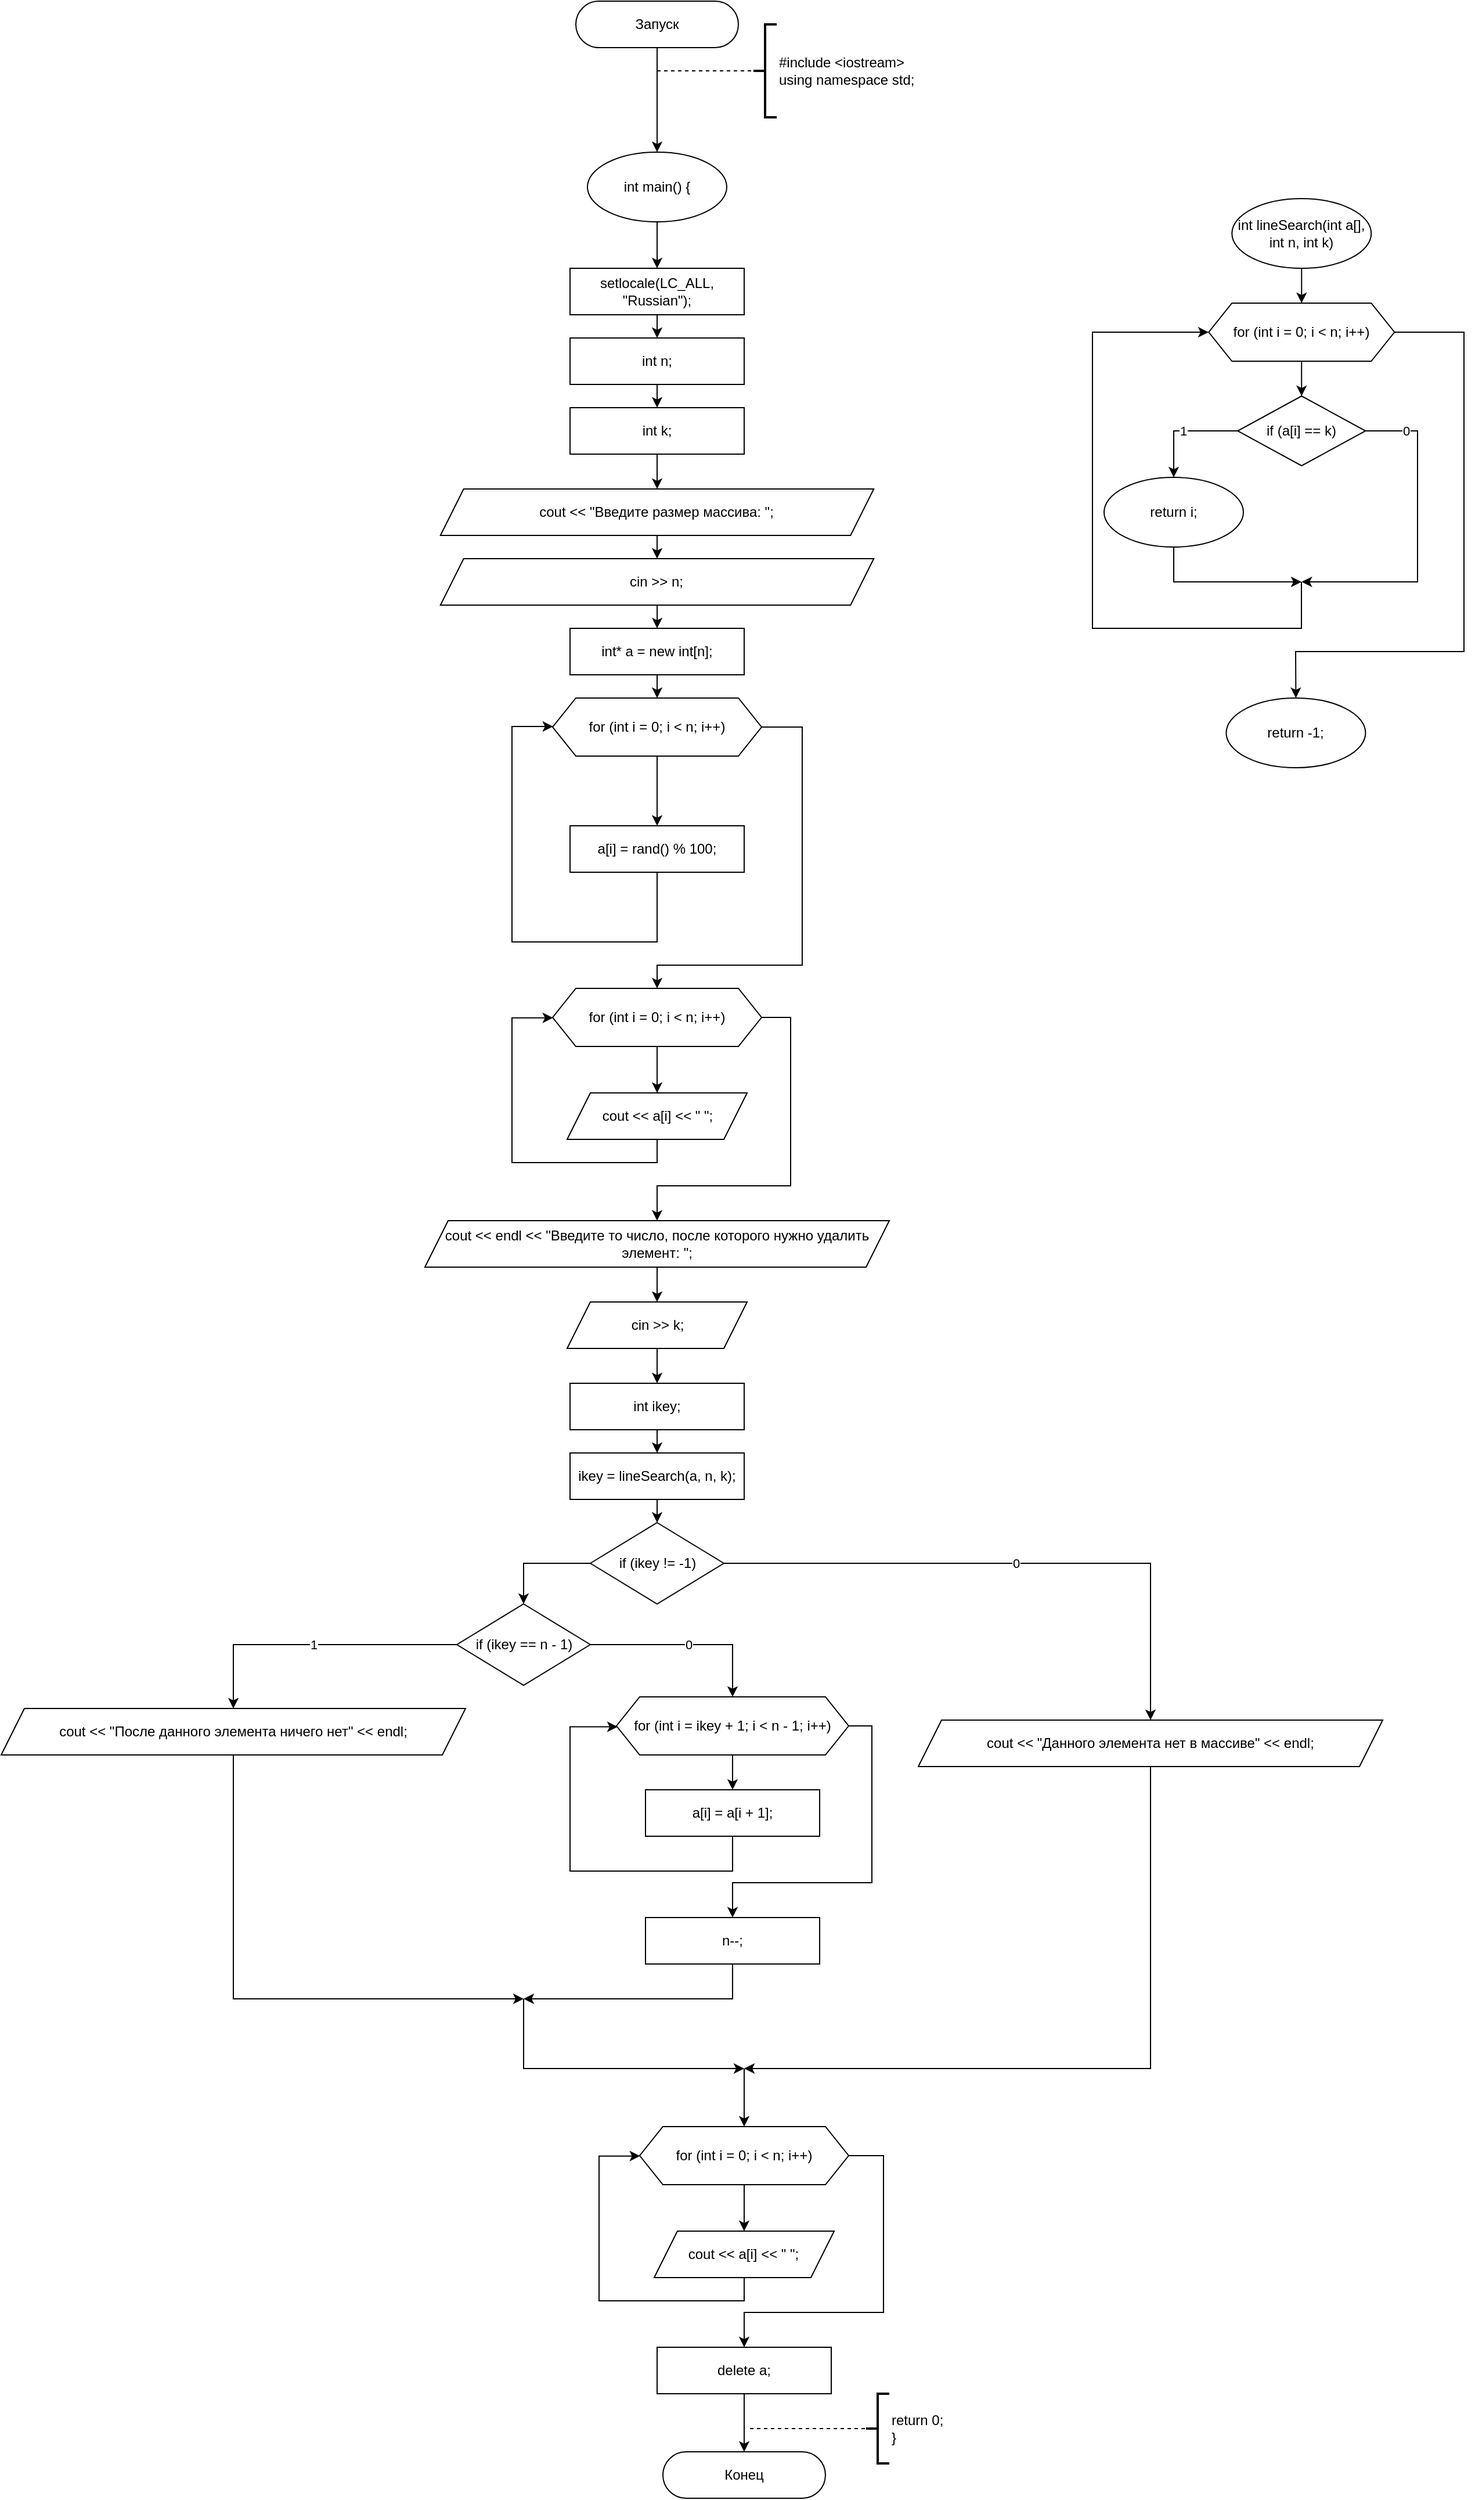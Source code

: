 <mxfile>
    <diagram id="tr8WCDj-hul7nBdrf4UF" name="Страница 1">
        <mxGraphModel dx="1359" dy="646" grid="1" gridSize="10" guides="1" tooltips="1" connect="0" arrows="1" fold="1" page="1" pageScale="1" pageWidth="827" pageHeight="1169" math="0" shadow="0">
            <root>
                <mxCell id="0"/>
                <mxCell id="1" parent="0"/>
                <mxCell id="2" style="edgeStyle=orthogonalEdgeStyle;rounded=0;orthogonalLoop=1;jettySize=auto;html=1;" parent="1" source="3" edge="1">
                    <mxGeometry relative="1" as="geometry">
                        <mxPoint x="375" y="150" as="targetPoint"/>
                    </mxGeometry>
                </mxCell>
                <mxCell id="3" value="Запуск" style="rounded=1;whiteSpace=wrap;html=1;arcSize=50;" parent="1" vertex="1">
                    <mxGeometry x="305" y="20" width="140" height="40" as="geometry"/>
                </mxCell>
                <mxCell id="5" value="#include &amp;lt;iostream&amp;gt;&lt;br&gt;using namespace std;" style="strokeWidth=2;html=1;shape=mxgraph.flowchart.annotation_2;align=left;labelPosition=right;pointerEvents=1;" parent="1" vertex="1">
                    <mxGeometry x="458.01" y="40" width="20" height="80" as="geometry"/>
                </mxCell>
                <mxCell id="6" value="" style="endArrow=none;dashed=1;html=1;entryX=0;entryY=0.5;entryDx=0;entryDy=0;entryPerimeter=0;" parent="1" target="5" edge="1">
                    <mxGeometry width="50" height="50" relative="1" as="geometry">
                        <mxPoint x="375" y="80" as="sourcePoint"/>
                        <mxPoint x="465" y="70" as="targetPoint"/>
                    </mxGeometry>
                </mxCell>
                <mxCell id="7" value="Конец" style="rounded=1;whiteSpace=wrap;html=1;arcSize=50;" parent="1" vertex="1">
                    <mxGeometry x="379.99" y="2130" width="140" height="40" as="geometry"/>
                </mxCell>
                <mxCell id="10" value="return 0;&lt;br&gt;}" style="strokeWidth=2;html=1;shape=mxgraph.flowchart.annotation_2;align=left;labelPosition=right;pointerEvents=1;" parent="1" vertex="1">
                    <mxGeometry x="555" y="2080" width="20" height="60" as="geometry"/>
                </mxCell>
                <mxCell id="11" value="" style="endArrow=none;dashed=1;html=1;entryX=0;entryY=0.5;entryDx=0;entryDy=0;entryPerimeter=0;" parent="1" edge="1">
                    <mxGeometry width="50" height="50" relative="1" as="geometry">
                        <mxPoint x="455" y="2110" as="sourcePoint"/>
                        <mxPoint x="555" y="2110" as="targetPoint"/>
                    </mxGeometry>
                </mxCell>
                <mxCell id="383" style="edgeStyle=orthogonalEdgeStyle;html=1;rounded=0;" parent="1" source="354" target="382" edge="1">
                    <mxGeometry relative="1" as="geometry"/>
                </mxCell>
                <mxCell id="354" value="int main() {" style="ellipse;whiteSpace=wrap;html=1;" parent="1" vertex="1">
                    <mxGeometry x="315" y="150" width="120" height="60" as="geometry"/>
                </mxCell>
                <mxCell id="386" style="edgeStyle=orthogonalEdgeStyle;rounded=0;html=1;" parent="1" source="382" target="384" edge="1">
                    <mxGeometry relative="1" as="geometry"/>
                </mxCell>
                <mxCell id="382" value="setlocale(LC_ALL, &quot;Russian&quot;);" style="rounded=0;whiteSpace=wrap;html=1;" parent="1" vertex="1">
                    <mxGeometry x="300" y="250" width="150" height="40" as="geometry"/>
                </mxCell>
                <mxCell id="387" style="edgeStyle=orthogonalEdgeStyle;rounded=0;html=1;" parent="1" source="384" target="385" edge="1">
                    <mxGeometry relative="1" as="geometry"/>
                </mxCell>
                <mxCell id="384" value="int n;" style="rounded=0;whiteSpace=wrap;html=1;" parent="1" vertex="1">
                    <mxGeometry x="300" y="310" width="150" height="40" as="geometry"/>
                </mxCell>
                <mxCell id="391" style="edgeStyle=orthogonalEdgeStyle;rounded=0;html=1;" parent="1" source="385" target="390" edge="1">
                    <mxGeometry relative="1" as="geometry"/>
                </mxCell>
                <mxCell id="385" value="int k;" style="rounded=0;whiteSpace=wrap;html=1;" parent="1" vertex="1">
                    <mxGeometry x="300" y="370" width="150" height="40" as="geometry"/>
                </mxCell>
                <mxCell id="393" style="edgeStyle=orthogonalEdgeStyle;rounded=0;html=1;" parent="1" source="390" target="392" edge="1">
                    <mxGeometry relative="1" as="geometry"/>
                </mxCell>
                <mxCell id="390" value="cout &amp;lt;&amp;lt; &quot;Введите размер массива: &quot;;" style="shape=parallelogram;perimeter=parallelogramPerimeter;whiteSpace=wrap;html=1;fixedSize=1;" parent="1" vertex="1">
                    <mxGeometry x="188.38" y="440" width="373.25" height="40" as="geometry"/>
                </mxCell>
                <mxCell id="394" style="edgeStyle=orthogonalEdgeStyle;rounded=0;html=1;" parent="1" source="392" edge="1">
                    <mxGeometry relative="1" as="geometry">
                        <mxPoint x="375" y="560" as="targetPoint"/>
                    </mxGeometry>
                </mxCell>
                <mxCell id="392" value="cin &amp;gt;&amp;gt; n;" style="shape=parallelogram;perimeter=parallelogramPerimeter;whiteSpace=wrap;html=1;fixedSize=1;" parent="1" vertex="1">
                    <mxGeometry x="188.38" y="500" width="373.25" height="40" as="geometry"/>
                </mxCell>
                <mxCell id="527" style="edgeStyle=orthogonalEdgeStyle;html=1;" edge="1" parent="1" source="420" target="526">
                    <mxGeometry relative="1" as="geometry"/>
                </mxCell>
                <mxCell id="420" value="&lt;div&gt;int lineSearch(int a[], int n, int k)&lt;/div&gt;" style="ellipse;whiteSpace=wrap;html=1;" parent="1" vertex="1">
                    <mxGeometry x="870.14" y="190" width="120" height="60" as="geometry"/>
                </mxCell>
                <mxCell id="436" value="return -1;" style="ellipse;whiteSpace=wrap;html=1;" parent="1" vertex="1">
                    <mxGeometry x="865.21" y="620" width="120" height="60" as="geometry"/>
                </mxCell>
                <mxCell id="450" style="edgeStyle=orthogonalEdgeStyle;rounded=0;html=1;entryX=-0.005;entryY=0.525;entryDx=0;entryDy=0;entryPerimeter=0;" parent="1" edge="1">
                    <mxGeometry relative="1" as="geometry">
                        <Array as="points">
                            <mxPoint x="1995" y="600"/>
                            <mxPoint x="1840" y="600"/>
                            <mxPoint x="1840" y="387"/>
                        </Array>
                        <mxPoint x="1899.05" y="387" as="targetPoint"/>
                    </mxGeometry>
                </mxCell>
                <mxCell id="488" style="edgeStyle=orthogonalEdgeStyle;rounded=0;html=1;" parent="1" source="486" target="487" edge="1">
                    <mxGeometry relative="1" as="geometry"/>
                </mxCell>
                <mxCell id="486" value="int* a = new int[n];" style="rounded=0;whiteSpace=wrap;html=1;" parent="1" vertex="1">
                    <mxGeometry x="300" y="560" width="150" height="40" as="geometry"/>
                </mxCell>
                <mxCell id="495" style="edgeStyle=orthogonalEdgeStyle;rounded=0;html=1;" parent="1" source="487" edge="1">
                    <mxGeometry relative="1" as="geometry">
                        <Array as="points">
                            <mxPoint x="500" y="645"/>
                            <mxPoint x="500" y="850"/>
                            <mxPoint x="375" y="850"/>
                        </Array>
                        <mxPoint x="375" y="870" as="targetPoint"/>
                    </mxGeometry>
                </mxCell>
                <mxCell id="536" style="edgeStyle=orthogonalEdgeStyle;rounded=0;html=1;" edge="1" parent="1" source="487" target="491">
                    <mxGeometry relative="1" as="geometry"/>
                </mxCell>
                <mxCell id="487" value="for (int i = 0; i &amp;lt; n; i++)" style="shape=hexagon;perimeter=hexagonPerimeter2;whiteSpace=wrap;html=1;fixedSize=1;" parent="1" vertex="1">
                    <mxGeometry x="285.01" y="620" width="180" height="50" as="geometry"/>
                </mxCell>
                <mxCell id="493" style="edgeStyle=orthogonalEdgeStyle;rounded=0;html=1;entryX=0.002;entryY=0.49;entryDx=0;entryDy=0;entryPerimeter=0;" parent="1" source="491" target="487" edge="1">
                    <mxGeometry relative="1" as="geometry">
                        <Array as="points">
                            <mxPoint x="375" y="830"/>
                            <mxPoint x="250" y="830"/>
                            <mxPoint x="250" y="645"/>
                        </Array>
                    </mxGeometry>
                </mxCell>
                <mxCell id="491" value="a[i] = rand() % 100;" style="rounded=0;whiteSpace=wrap;html=1;" parent="1" vertex="1">
                    <mxGeometry x="300" y="730" width="150" height="40" as="geometry"/>
                </mxCell>
                <mxCell id="529" style="edgeStyle=orthogonalEdgeStyle;html=1;" edge="1" parent="1" source="526" target="528">
                    <mxGeometry relative="1" as="geometry"/>
                </mxCell>
                <mxCell id="535" style="edgeStyle=orthogonalEdgeStyle;rounded=0;html=1;" edge="1" parent="1" source="526" target="436">
                    <mxGeometry relative="1" as="geometry">
                        <Array as="points">
                            <mxPoint x="1070" y="305"/>
                            <mxPoint x="1070" y="580"/>
                            <mxPoint x="925" y="580"/>
                        </Array>
                    </mxGeometry>
                </mxCell>
                <mxCell id="526" value="for (int i = 0; i &amp;lt; n; i++)" style="shape=hexagon;perimeter=hexagonPerimeter2;whiteSpace=wrap;html=1;fixedSize=1;" vertex="1" parent="1">
                    <mxGeometry x="850.14" y="280" width="160" height="50" as="geometry"/>
                </mxCell>
                <mxCell id="531" value="1" style="edgeStyle=orthogonalEdgeStyle;html=1;rounded=0;" edge="1" parent="1" source="528" target="530">
                    <mxGeometry relative="1" as="geometry">
                        <Array as="points">
                            <mxPoint x="820" y="390"/>
                        </Array>
                    </mxGeometry>
                </mxCell>
                <mxCell id="533" value="0" style="edgeStyle=orthogonalEdgeStyle;rounded=0;html=1;" edge="1" parent="1" source="528">
                    <mxGeometry x="-0.747" relative="1" as="geometry">
                        <mxPoint x="930.14" y="520" as="targetPoint"/>
                        <Array as="points">
                            <mxPoint x="1030" y="390"/>
                            <mxPoint x="1030" y="520"/>
                        </Array>
                        <mxPoint as="offset"/>
                    </mxGeometry>
                </mxCell>
                <mxCell id="528" value="if (a[i] == k)" style="rhombus;whiteSpace=wrap;html=1;" vertex="1" parent="1">
                    <mxGeometry x="875.07" y="360" width="110.14" height="60" as="geometry"/>
                </mxCell>
                <mxCell id="532" style="edgeStyle=orthogonalEdgeStyle;rounded=0;html=1;" edge="1" parent="1" source="530">
                    <mxGeometry relative="1" as="geometry">
                        <mxPoint x="930" y="520" as="targetPoint"/>
                        <Array as="points">
                            <mxPoint x="820" y="520"/>
                        </Array>
                    </mxGeometry>
                </mxCell>
                <mxCell id="530" value="return i;" style="ellipse;whiteSpace=wrap;html=1;" vertex="1" parent="1">
                    <mxGeometry x="760" y="430" width="120" height="60" as="geometry"/>
                </mxCell>
                <mxCell id="534" value="" style="endArrow=classic;html=1;rounded=0;entryX=-0.001;entryY=0.5;entryDx=0;entryDy=0;entryPerimeter=0;" edge="1" parent="1" target="526">
                    <mxGeometry width="50" height="50" relative="1" as="geometry">
                        <mxPoint x="930" y="520" as="sourcePoint"/>
                        <mxPoint x="980" y="470" as="targetPoint"/>
                        <Array as="points">
                            <mxPoint x="930" y="560"/>
                            <mxPoint x="750" y="560"/>
                            <mxPoint x="750" y="305"/>
                        </Array>
                    </mxGeometry>
                </mxCell>
                <mxCell id="539" style="edgeStyle=orthogonalEdgeStyle;rounded=0;html=1;" edge="1" parent="1" source="537" target="538">
                    <mxGeometry relative="1" as="geometry"/>
                </mxCell>
                <mxCell id="542" style="edgeStyle=orthogonalEdgeStyle;rounded=0;html=1;" edge="1" parent="1" source="537" target="541">
                    <mxGeometry relative="1" as="geometry">
                        <Array as="points">
                            <mxPoint x="490" y="895"/>
                            <mxPoint x="490" y="1040"/>
                            <mxPoint x="375" y="1040"/>
                        </Array>
                    </mxGeometry>
                </mxCell>
                <mxCell id="537" value="for (int i = 0; i &amp;lt; n; i++)" style="shape=hexagon;perimeter=hexagonPerimeter2;whiteSpace=wrap;html=1;fixedSize=1;" vertex="1" parent="1">
                    <mxGeometry x="285.01" y="870" width="180" height="50" as="geometry"/>
                </mxCell>
                <mxCell id="540" style="edgeStyle=orthogonalEdgeStyle;rounded=0;html=1;entryX=0.002;entryY=0.507;entryDx=0;entryDy=0;entryPerimeter=0;" edge="1" parent="1" source="538" target="537">
                    <mxGeometry relative="1" as="geometry">
                        <Array as="points">
                            <mxPoint x="375" y="1020"/>
                            <mxPoint x="250" y="1020"/>
                            <mxPoint x="250" y="895"/>
                        </Array>
                    </mxGeometry>
                </mxCell>
                <mxCell id="538" value="cout &amp;lt;&amp;lt; a[i] &amp;lt;&amp;lt; &quot; &quot;;" style="shape=parallelogram;perimeter=parallelogramPerimeter;whiteSpace=wrap;html=1;fixedSize=1;" vertex="1" parent="1">
                    <mxGeometry x="297.5" y="960" width="155.01" height="40" as="geometry"/>
                </mxCell>
                <mxCell id="544" style="edgeStyle=orthogonalEdgeStyle;rounded=0;html=1;" edge="1" parent="1" source="541" target="543">
                    <mxGeometry relative="1" as="geometry"/>
                </mxCell>
                <mxCell id="541" value="cout &amp;lt;&amp;lt; endl &amp;lt;&amp;lt; &quot;Введите то число, после которого нужно удалить элемент: &quot;;" style="shape=parallelogram;perimeter=parallelogramPerimeter;whiteSpace=wrap;html=1;fixedSize=1;" vertex="1" parent="1">
                    <mxGeometry x="175" y="1070" width="400" height="40" as="geometry"/>
                </mxCell>
                <mxCell id="546" style="edgeStyle=orthogonalEdgeStyle;rounded=0;html=1;" edge="1" parent="1" source="543" target="545">
                    <mxGeometry relative="1" as="geometry"/>
                </mxCell>
                <mxCell id="543" value="cin &amp;gt;&amp;gt; k;" style="shape=parallelogram;perimeter=parallelogramPerimeter;whiteSpace=wrap;html=1;fixedSize=1;" vertex="1" parent="1">
                    <mxGeometry x="297.5" y="1140" width="155.01" height="40" as="geometry"/>
                </mxCell>
                <mxCell id="549" style="edgeStyle=orthogonalEdgeStyle;rounded=0;html=1;" edge="1" parent="1" source="545" target="547">
                    <mxGeometry relative="1" as="geometry"/>
                </mxCell>
                <mxCell id="545" value="int ikey;" style="rounded=0;whiteSpace=wrap;html=1;" vertex="1" parent="1">
                    <mxGeometry x="300" y="1210" width="150" height="40" as="geometry"/>
                </mxCell>
                <mxCell id="551" style="edgeStyle=orthogonalEdgeStyle;rounded=0;html=1;" edge="1" parent="1" source="547" target="550">
                    <mxGeometry relative="1" as="geometry"/>
                </mxCell>
                <mxCell id="547" value="ikey = lineSearch(a, n, k);" style="rounded=0;whiteSpace=wrap;html=1;" vertex="1" parent="1">
                    <mxGeometry x="300.01" y="1270" width="150" height="40" as="geometry"/>
                </mxCell>
                <mxCell id="553" style="edgeStyle=orthogonalEdgeStyle;rounded=0;html=1;" edge="1" parent="1" source="550" target="552">
                    <mxGeometry relative="1" as="geometry">
                        <Array as="points">
                            <mxPoint x="260" y="1365"/>
                        </Array>
                    </mxGeometry>
                </mxCell>
                <mxCell id="564" value="0" style="edgeStyle=orthogonalEdgeStyle;rounded=0;html=1;" edge="1" parent="1" source="550" target="563">
                    <mxGeometry relative="1" as="geometry"/>
                </mxCell>
                <mxCell id="550" value="if (ikey != -1)" style="rhombus;whiteSpace=wrap;html=1;" vertex="1" parent="1">
                    <mxGeometry x="317.5" y="1330" width="115" height="70" as="geometry"/>
                </mxCell>
                <mxCell id="555" value="1" style="edgeStyle=orthogonalEdgeStyle;rounded=0;html=1;" edge="1" parent="1" source="552" target="554">
                    <mxGeometry relative="1" as="geometry">
                        <Array as="points">
                            <mxPoint x="10" y="1435"/>
                        </Array>
                    </mxGeometry>
                </mxCell>
                <mxCell id="557" value="0" style="edgeStyle=orthogonalEdgeStyle;rounded=0;html=1;" edge="1" parent="1" source="552" target="556">
                    <mxGeometry relative="1" as="geometry"/>
                </mxCell>
                <mxCell id="552" value="if (ikey == n - 1)" style="rhombus;whiteSpace=wrap;html=1;" vertex="1" parent="1">
                    <mxGeometry x="202.5" y="1400" width="115" height="70" as="geometry"/>
                </mxCell>
                <mxCell id="566" style="edgeStyle=orthogonalEdgeStyle;rounded=0;html=1;" edge="1" parent="1" source="554">
                    <mxGeometry relative="1" as="geometry">
                        <mxPoint x="260" y="1740" as="targetPoint"/>
                        <Array as="points">
                            <mxPoint x="10" y="1740"/>
                        </Array>
                    </mxGeometry>
                </mxCell>
                <mxCell id="554" value="cout &amp;lt;&amp;lt; &quot;После данного элемента ничего нет&quot; &amp;lt;&amp;lt; endl;" style="shape=parallelogram;perimeter=parallelogramPerimeter;whiteSpace=wrap;html=1;fixedSize=1;" vertex="1" parent="1">
                    <mxGeometry x="-190" y="1490" width="400" height="40" as="geometry"/>
                </mxCell>
                <mxCell id="559" style="edgeStyle=orthogonalEdgeStyle;rounded=0;html=1;" edge="1" parent="1" source="556" target="558">
                    <mxGeometry relative="1" as="geometry"/>
                </mxCell>
                <mxCell id="562" style="edgeStyle=orthogonalEdgeStyle;rounded=0;html=1;" edge="1" parent="1" source="556" target="561">
                    <mxGeometry relative="1" as="geometry">
                        <Array as="points">
                            <mxPoint x="560" y="1505"/>
                            <mxPoint x="560" y="1640"/>
                            <mxPoint x="440" y="1640"/>
                        </Array>
                    </mxGeometry>
                </mxCell>
                <mxCell id="556" value="for (int i = ikey + 1; i &amp;lt; n - 1; i++)" style="shape=hexagon;perimeter=hexagonPerimeter2;whiteSpace=wrap;html=1;fixedSize=1;" vertex="1" parent="1">
                    <mxGeometry x="340" y="1480" width="200" height="50" as="geometry"/>
                </mxCell>
                <mxCell id="560" style="edgeStyle=orthogonalEdgeStyle;rounded=0;html=1;entryX=0.005;entryY=0.516;entryDx=0;entryDy=0;entryPerimeter=0;" edge="1" parent="1" source="558" target="556">
                    <mxGeometry relative="1" as="geometry">
                        <Array as="points">
                            <mxPoint x="440" y="1630"/>
                            <mxPoint x="300" y="1630"/>
                            <mxPoint x="300" y="1506"/>
                        </Array>
                    </mxGeometry>
                </mxCell>
                <mxCell id="558" value="a[i] = a[i + 1];" style="rounded=0;whiteSpace=wrap;html=1;" vertex="1" parent="1">
                    <mxGeometry x="365" y="1560" width="150" height="40" as="geometry"/>
                </mxCell>
                <mxCell id="565" style="edgeStyle=orthogonalEdgeStyle;rounded=0;html=1;" edge="1" parent="1" source="561">
                    <mxGeometry relative="1" as="geometry">
                        <mxPoint x="260" y="1740" as="targetPoint"/>
                        <Array as="points">
                            <mxPoint x="440" y="1740"/>
                        </Array>
                    </mxGeometry>
                </mxCell>
                <mxCell id="561" value="n--;" style="rounded=0;whiteSpace=wrap;html=1;" vertex="1" parent="1">
                    <mxGeometry x="365" y="1670" width="150" height="40" as="geometry"/>
                </mxCell>
                <mxCell id="572" style="edgeStyle=orthogonalEdgeStyle;rounded=0;html=1;" edge="1" parent="1" source="563">
                    <mxGeometry relative="1" as="geometry">
                        <mxPoint x="450" y="1800" as="targetPoint"/>
                        <Array as="points">
                            <mxPoint x="800" y="1800"/>
                        </Array>
                    </mxGeometry>
                </mxCell>
                <mxCell id="563" value="cout &amp;lt;&amp;lt; &quot;Данного элемента нет в массиве&quot; &amp;lt;&amp;lt; endl;" style="shape=parallelogram;perimeter=parallelogramPerimeter;whiteSpace=wrap;html=1;fixedSize=1;" vertex="1" parent="1">
                    <mxGeometry x="600" y="1500" width="400" height="40" as="geometry"/>
                </mxCell>
                <mxCell id="567" style="edgeStyle=orthogonalEdgeStyle;rounded=0;html=1;" edge="1" parent="1" source="568" target="570">
                    <mxGeometry relative="1" as="geometry"/>
                </mxCell>
                <mxCell id="575" style="edgeStyle=orthogonalEdgeStyle;rounded=0;html=1;" edge="1" parent="1" source="568" target="574">
                    <mxGeometry relative="1" as="geometry">
                        <Array as="points">
                            <mxPoint x="570" y="1875"/>
                            <mxPoint x="570" y="2010"/>
                            <mxPoint x="450" y="2010"/>
                        </Array>
                    </mxGeometry>
                </mxCell>
                <mxCell id="568" value="for (int i = 0; i &amp;lt; n; i++)" style="shape=hexagon;perimeter=hexagonPerimeter2;whiteSpace=wrap;html=1;fixedSize=1;" vertex="1" parent="1">
                    <mxGeometry x="360" y="1850" width="180" height="50" as="geometry"/>
                </mxCell>
                <mxCell id="569" style="edgeStyle=orthogonalEdgeStyle;rounded=0;html=1;entryX=0.002;entryY=0.507;entryDx=0;entryDy=0;entryPerimeter=0;" edge="1" parent="1" source="570" target="568">
                    <mxGeometry relative="1" as="geometry">
                        <Array as="points">
                            <mxPoint x="449.99" y="2000"/>
                            <mxPoint x="324.99" y="2000"/>
                            <mxPoint x="324.99" y="1875"/>
                        </Array>
                    </mxGeometry>
                </mxCell>
                <mxCell id="570" value="cout &amp;lt;&amp;lt; a[i] &amp;lt;&amp;lt; &quot; &quot;;" style="shape=parallelogram;perimeter=parallelogramPerimeter;whiteSpace=wrap;html=1;fixedSize=1;" vertex="1" parent="1">
                    <mxGeometry x="372.49" y="1940" width="155.01" height="40" as="geometry"/>
                </mxCell>
                <mxCell id="571" value="" style="endArrow=classic;html=1;rounded=0;" edge="1" parent="1">
                    <mxGeometry width="50" height="50" relative="1" as="geometry">
                        <mxPoint x="260" y="1740" as="sourcePoint"/>
                        <mxPoint x="450" y="1800" as="targetPoint"/>
                        <Array as="points">
                            <mxPoint x="260" y="1800"/>
                        </Array>
                    </mxGeometry>
                </mxCell>
                <mxCell id="573" value="" style="endArrow=classic;html=1;rounded=0;" edge="1" parent="1" target="568">
                    <mxGeometry width="50" height="50" relative="1" as="geometry">
                        <mxPoint x="450" y="1800" as="sourcePoint"/>
                        <mxPoint x="500" y="1880" as="targetPoint"/>
                    </mxGeometry>
                </mxCell>
                <mxCell id="576" style="edgeStyle=orthogonalEdgeStyle;rounded=0;html=1;" edge="1" parent="1" source="574" target="7">
                    <mxGeometry relative="1" as="geometry"/>
                </mxCell>
                <mxCell id="574" value="delete a;" style="rounded=0;whiteSpace=wrap;html=1;" vertex="1" parent="1">
                    <mxGeometry x="375" y="2040" width="150" height="40" as="geometry"/>
                </mxCell>
            </root>
        </mxGraphModel>
    </diagram>
</mxfile>